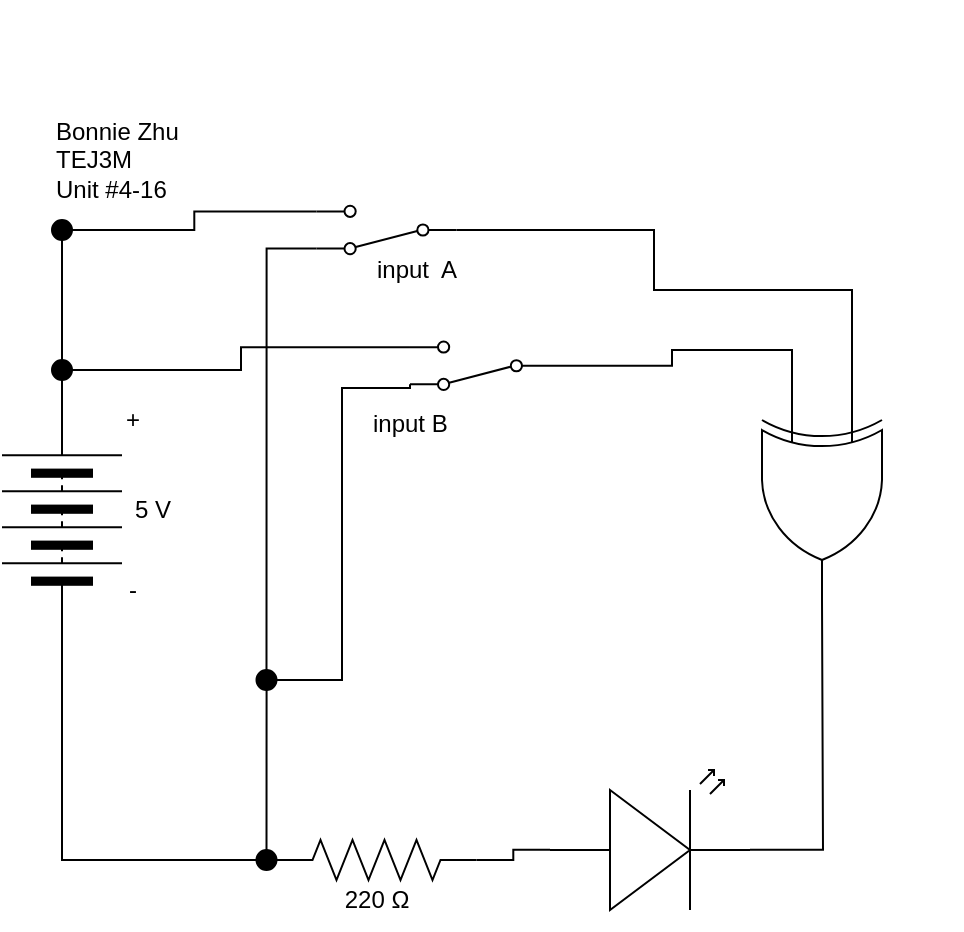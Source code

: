 <mxfile>
    <diagram id="yzknyQEGlie9Dj_gzy_1" name="Page-1">
        <mxGraphModel dx="712" dy="457" grid="1" gridSize="10" guides="1" tooltips="1" connect="1" arrows="1" fold="1" page="1" pageScale="1" pageWidth="827" pageHeight="1169" math="0" shadow="0">
            <root>
                <mxCell id="0"/>
                <mxCell id="1" parent="0"/>
                <mxCell id="156" style="edgeStyle=orthogonalEdgeStyle;rounded=0;html=1;entryX=0;entryY=0.57;entryDx=0;entryDy=0;entryPerimeter=0;fontSize=13;fontColor=#FFFFFF;endArrow=none;endFill=0;" parent="1" source="3" target="154" edge="1">
                    <mxGeometry relative="1" as="geometry"/>
                </mxCell>
                <mxCell id="3" value="" style="pointerEvents=1;verticalLabelPosition=bottom;shadow=0;dashed=0;align=center;html=1;verticalAlign=top;shape=mxgraph.electrical.resistors.resistor_2;direction=east;" parent="1" vertex="1">
                    <mxGeometry x="277.25" y="605" width="100" height="20" as="geometry"/>
                </mxCell>
                <mxCell id="152" style="edgeStyle=orthogonalEdgeStyle;rounded=0;html=1;exitX=0;exitY=0.5;exitDx=0;exitDy=0;entryX=0;entryY=0.5;entryDx=0;entryDy=0;fontSize=13;fontColor=#FFFFFF;endArrow=none;endFill=0;" parent="1" source="7" target="23" edge="1">
                    <mxGeometry relative="1" as="geometry"/>
                </mxCell>
                <mxCell id="165" style="edgeStyle=orthogonalEdgeStyle;rounded=0;html=1;exitX=1;exitY=0.5;exitDx=0;exitDy=0;entryX=0.5;entryY=1;entryDx=0;entryDy=0;fontSize=13;fontColor=#FFFFFF;endArrow=none;endFill=0;startArrow=none;" parent="1" source="169" target="150" edge="1">
                    <mxGeometry relative="1" as="geometry">
                        <Array as="points">
                            <mxPoint x="170" y="370"/>
                        </Array>
                    </mxGeometry>
                </mxCell>
                <mxCell id="7" value="" style="pointerEvents=1;verticalLabelPosition=bottom;shadow=0;dashed=0;align=center;html=1;verticalAlign=top;shape=mxgraph.electrical.miscellaneous.batteryStack;direction=north;" parent="1" vertex="1">
                    <mxGeometry x="140" y="395" width="60" height="100" as="geometry"/>
                </mxCell>
                <mxCell id="10" value="5 V" style="text;html=1;align=center;verticalAlign=middle;resizable=0;points=[];autosize=1;strokeColor=none;fillColor=none;" parent="1" vertex="1">
                    <mxGeometry x="195" y="425" width="40" height="30" as="geometry"/>
                </mxCell>
                <mxCell id="11" value="-" style="text;html=1;align=center;verticalAlign=middle;resizable=0;points=[];autosize=1;strokeColor=none;fillColor=none;" parent="1" vertex="1">
                    <mxGeometry x="190" y="465" width="30" height="30" as="geometry"/>
                </mxCell>
                <mxCell id="12" value="+" style="text;html=1;align=center;verticalAlign=middle;resizable=0;points=[];autosize=1;strokeColor=none;fillColor=none;" parent="1" vertex="1">
                    <mxGeometry x="190" y="380" width="30" height="30" as="geometry"/>
                </mxCell>
                <mxCell id="13" value="Bonnie Zhu&lt;br&gt;TEJ3M&lt;br&gt;Unit #4-16" style="text;html=1;align=left;verticalAlign=middle;resizable=0;points=[];autosize=1;strokeColor=none;fillColor=none;" parent="1" vertex="1">
                    <mxGeometry x="165" y="235" width="80" height="60" as="geometry"/>
                </mxCell>
                <mxCell id="166" style="edgeStyle=orthogonalEdgeStyle;rounded=0;html=1;exitX=1;exitY=0.12;exitDx=0;exitDy=0;entryX=0.5;entryY=0;entryDx=0;entryDy=0;fontSize=13;fontColor=#FFFFFF;endArrow=none;endFill=0;startArrow=none;" parent="1" source="176" target="23" edge="1">
                    <mxGeometry relative="1" as="geometry">
                        <Array as="points">
                            <mxPoint x="272" y="522"/>
                        </Array>
                    </mxGeometry>
                </mxCell>
                <mxCell id="167" style="edgeStyle=orthogonalEdgeStyle;rounded=0;html=1;exitX=1;exitY=0.88;exitDx=0;exitDy=0;entryX=1;entryY=0.5;entryDx=0;entryDy=0;fontSize=13;fontColor=#FFFFFF;endArrow=none;endFill=0;" parent="1" source="14" target="150" edge="1">
                    <mxGeometry relative="1" as="geometry"/>
                </mxCell>
                <mxCell id="14" value="" style="shape=mxgraph.electrical.electro-mechanical.twoWaySwitch;aspect=fixed;elSwitchState=2;direction=west;flipV=0;rotation=0;" parent="1" vertex="1">
                    <mxGeometry x="297.25" y="287.87" width="70" height="24.27" as="geometry"/>
                </mxCell>
                <mxCell id="153" style="edgeStyle=orthogonalEdgeStyle;rounded=0;html=1;entryX=0;entryY=0.5;entryDx=0;entryDy=0;entryPerimeter=0;fontSize=13;fontColor=#FFFFFF;endArrow=none;endFill=0;exitX=1;exitY=0.5;exitDx=0;exitDy=0;" parent="1" source="23" target="3" edge="1">
                    <mxGeometry relative="1" as="geometry">
                        <mxPoint x="220" y="620" as="sourcePoint"/>
                    </mxGeometry>
                </mxCell>
                <mxCell id="23" value="" style="ellipse;whiteSpace=wrap;html=1;aspect=fixed;strokeColor=#000000;fillColor=#000000;" parent="1" vertex="1">
                    <mxGeometry x="267.25" y="610" width="10" height="10" as="geometry"/>
                </mxCell>
                <mxCell id="31" value="&lt;div style=&quot;text-align: left; font-size: 13px;&quot;&gt;&lt;font style=&quot;font-size: 13px;&quot; color=&quot;#ffffff&quot; face=&quot;ArtifaktElement-Medium, sans-serif&quot;&gt;OR Gate with Gates&lt;/font&gt;&lt;/div&gt;&lt;div style=&quot;text-align: left; font-size: 13px;&quot;&gt;&lt;font style=&quot;font-size: 13px;&quot; color=&quot;#ffffff&quot; face=&quot;ArtifaktElement-Medium, sans-serif&quot;&gt;&lt;br&gt;&lt;/font&gt;&lt;/div&gt;&lt;div style=&quot;text-align: left; font-size: 13px;&quot;&gt;&lt;font style=&quot;font-size: 13px;&quot; color=&quot;#ffffff&quot; face=&quot;ArtifaktElement-Medium, sans-serif&quot;&gt;A | Output&lt;/font&gt;&lt;/div&gt;&lt;div style=&quot;text-align: left; font-size: 13px;&quot;&gt;&lt;font style=&quot;font-size: 13px;&quot; color=&quot;#ffffff&quot; face=&quot;ArtifaktElement-Medium, sans-serif&quot;&gt;----------------&lt;/font&gt;&lt;/div&gt;&lt;div style=&quot;text-align: left; font-size: 13px;&quot;&gt;&lt;font style=&quot;font-size: 13px;&quot; color=&quot;#ffffff&quot; face=&quot;ArtifaktElement-Medium, sans-serif&quot;&gt;0 | 0 | 0&lt;/font&gt;&lt;/div&gt;&lt;div style=&quot;text-align: left; font-size: 13px;&quot;&gt;&lt;span style=&quot;color: rgb(255, 255, 255); font-family: ArtifaktElement-Medium, sans-serif;&quot;&gt;0 | 1 | 1&lt;/span&gt;&lt;font style=&quot;font-size: 13px;&quot; color=&quot;#ffffff&quot; face=&quot;ArtifaktElement-Medium, sans-serif&quot;&gt;&lt;br&gt;&lt;/font&gt;&lt;/div&gt;&lt;div style=&quot;text-align: left; font-size: 13px;&quot;&gt;&lt;span style=&quot;color: rgb(255, 255, 255); font-family: ArtifaktElement-Medium, sans-serif;&quot;&gt;1 | 0 | 1&lt;/span&gt;&lt;span style=&quot;color: rgb(255, 255, 255); font-family: ArtifaktElement-Medium, sans-serif;&quot;&gt;&lt;br&gt;&lt;/span&gt;&lt;/div&gt;&lt;div style=&quot;text-align: left; font-size: 13px;&quot;&gt;&lt;span style=&quot;color: rgb(255, 255, 255); font-family: ArtifaktElement-Medium, sans-serif;&quot;&gt;1 | 1 | 0&lt;/span&gt;&lt;span style=&quot;color: rgb(255, 255, 255); font-family: ArtifaktElement-Medium, sans-serif;&quot;&gt;&lt;br&gt;&lt;/span&gt;&lt;/div&gt;&lt;div style=&quot;text-align: left; font-size: 13px;&quot;&gt;&lt;br&gt;&lt;/div&gt;" style="text;html=1;align=center;verticalAlign=middle;resizable=0;points=[];autosize=1;strokeColor=none;fillColor=none;" parent="1" vertex="1">
                    <mxGeometry x="480" y="185" width="140" height="150" as="geometry"/>
                </mxCell>
                <mxCell id="57" value="input&amp;nbsp; A" style="text;html=1;align=center;verticalAlign=middle;resizable=0;points=[];autosize=1;strokeColor=none;fillColor=none;labelBackgroundColor=none;" parent="1" vertex="1">
                    <mxGeometry x="317.25" y="305" width="60" height="30" as="geometry"/>
                </mxCell>
                <mxCell id="107" value="220 Ω&lt;span style=&quot;&quot;&gt;&lt;br&gt;&lt;/span&gt;" style="text;html=1;align=center;verticalAlign=middle;resizable=0;points=[];autosize=1;strokeColor=none;fillColor=none;rotation=0;" parent="1" vertex="1">
                    <mxGeometry x="297.25" y="620" width="60" height="30" as="geometry"/>
                </mxCell>
                <mxCell id="150" value="" style="ellipse;whiteSpace=wrap;html=1;aspect=fixed;strokeColor=#000000;fillColor=#000000;" parent="1" vertex="1">
                    <mxGeometry x="165" y="295" width="10" height="10" as="geometry"/>
                </mxCell>
                <mxCell id="158" style="edgeStyle=orthogonalEdgeStyle;rounded=0;html=1;exitX=1;exitY=0.57;exitDx=0;exitDy=0;exitPerimeter=0;fontSize=13;fontColor=#FFFFFF;endArrow=none;endFill=0;entryX=1;entryY=0.5;entryDx=0;entryDy=0;entryPerimeter=0;" parent="1" source="154" edge="1">
                    <mxGeometry relative="1" as="geometry">
                        <mxPoint x="550" y="485" as="targetPoint"/>
                    </mxGeometry>
                </mxCell>
                <mxCell id="154" value="" style="verticalLabelPosition=bottom;shadow=0;dashed=0;align=center;html=1;verticalAlign=top;shape=mxgraph.electrical.opto_electronics.led_2;pointerEvents=1;direction=west;rotation=-180;" parent="1" vertex="1">
                    <mxGeometry x="414" y="570" width="100" height="70" as="geometry"/>
                </mxCell>
                <mxCell id="178" style="edgeStyle=orthogonalEdgeStyle;rounded=0;html=1;exitX=0;exitY=0.75;exitDx=0;exitDy=0;exitPerimeter=0;entryX=0;entryY=0.5;entryDx=0;entryDy=0;endArrow=none;endFill=0;" parent="1" target="172" edge="1">
                    <mxGeometry relative="1" as="geometry">
                        <mxPoint x="535" y="385" as="sourcePoint"/>
                        <Array as="points">
                            <mxPoint x="535" y="360"/>
                            <mxPoint x="475" y="360"/>
                            <mxPoint x="475" y="368"/>
                        </Array>
                    </mxGeometry>
                </mxCell>
                <mxCell id="179" style="edgeStyle=orthogonalEdgeStyle;rounded=0;html=1;exitX=0;exitY=0.25;exitDx=0;exitDy=0;exitPerimeter=0;entryX=0;entryY=0.5;entryDx=0;entryDy=0;endArrow=none;endFill=0;" parent="1" target="14" edge="1">
                    <mxGeometry relative="1" as="geometry">
                        <mxPoint x="565" y="385" as="sourcePoint"/>
                        <Array as="points">
                            <mxPoint x="565" y="330"/>
                            <mxPoint x="466" y="330"/>
                            <mxPoint x="466" y="300"/>
                        </Array>
                    </mxGeometry>
                </mxCell>
                <mxCell id="170" value="" style="edgeStyle=orthogonalEdgeStyle;rounded=0;html=1;exitX=1;exitY=0.5;exitDx=0;exitDy=0;entryX=0.5;entryY=1;entryDx=0;entryDy=0;fontSize=13;fontColor=#FFFFFF;endArrow=none;endFill=0;" parent="1" source="7" target="169" edge="1">
                    <mxGeometry relative="1" as="geometry">
                        <mxPoint x="170" y="395" as="sourcePoint"/>
                        <mxPoint x="170" y="337.13" as="targetPoint"/>
                    </mxGeometry>
                </mxCell>
                <mxCell id="173" style="edgeStyle=orthogonalEdgeStyle;rounded=0;html=1;entryX=1;entryY=0.88;entryDx=0;entryDy=0;endArrow=none;endFill=0;" parent="1" source="169" target="172" edge="1">
                    <mxGeometry relative="1" as="geometry"/>
                </mxCell>
                <mxCell id="169" value="" style="ellipse;whiteSpace=wrap;html=1;aspect=fixed;strokeColor=#000000;fillColor=#000000;" parent="1" vertex="1">
                    <mxGeometry x="165" y="365" width="10" height="10" as="geometry"/>
                </mxCell>
                <mxCell id="174" style="edgeStyle=orthogonalEdgeStyle;rounded=0;html=1;exitX=1;exitY=0.12;exitDx=0;exitDy=0;endArrow=none;endFill=0;entryX=1;entryY=0.5;entryDx=0;entryDy=0;" parent="1" source="172" target="176" edge="1">
                    <mxGeometry relative="1" as="geometry">
                        <mxPoint x="310.0" y="530" as="targetPoint"/>
                        <Array as="points">
                            <mxPoint x="344" y="379"/>
                            <mxPoint x="310" y="379"/>
                            <mxPoint x="310" y="525"/>
                        </Array>
                    </mxGeometry>
                </mxCell>
                <mxCell id="172" value="" style="shape=mxgraph.electrical.electro-mechanical.twoWaySwitch;aspect=fixed;elSwitchState=2;direction=west;flipV=0;rotation=0;" parent="1" vertex="1">
                    <mxGeometry x="344" y="355.73" width="70" height="24.27" as="geometry"/>
                </mxCell>
                <mxCell id="177" value="" style="edgeStyle=orthogonalEdgeStyle;rounded=0;html=1;exitX=1;exitY=0.12;exitDx=0;exitDy=0;entryX=0.5;entryY=0;entryDx=0;entryDy=0;fontSize=13;fontColor=#FFFFFF;endArrow=none;endFill=0;" parent="1" source="14" target="176" edge="1">
                    <mxGeometry relative="1" as="geometry">
                        <mxPoint x="297.25" y="309.228" as="sourcePoint"/>
                        <mxPoint x="272.25" y="610" as="targetPoint"/>
                    </mxGeometry>
                </mxCell>
                <mxCell id="176" value="" style="ellipse;whiteSpace=wrap;html=1;aspect=fixed;strokeColor=#000000;fillColor=#000000;" parent="1" vertex="1">
                    <mxGeometry x="267.25" y="520" width="10" height="10" as="geometry"/>
                </mxCell>
                <mxCell id="180" value="input B&amp;nbsp;&amp;nbsp;" style="text;html=1;align=center;verticalAlign=middle;resizable=0;points=[];autosize=1;strokeColor=none;fillColor=none;labelBackgroundColor=none;" parent="1" vertex="1">
                    <mxGeometry x="312.25" y="382.13" width="70" height="30" as="geometry"/>
                </mxCell>
                <mxCell id="181" value="" style="verticalLabelPosition=bottom;shadow=0;dashed=0;align=center;html=1;verticalAlign=top;shape=mxgraph.electrical.logic_gates.logic_gate;operation=xor;rotation=90;" vertex="1" parent="1">
                    <mxGeometry x="500" y="405" width="100" height="60" as="geometry"/>
                </mxCell>
            </root>
        </mxGraphModel>
    </diagram>
</mxfile>